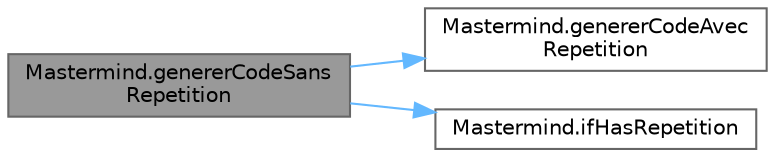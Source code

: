 digraph "Mastermind.genererCodeSansRepetition"
{
 // LATEX_PDF_SIZE
  bgcolor="transparent";
  edge [fontname=Helvetica,fontsize=10,labelfontname=Helvetica,labelfontsize=10];
  node [fontname=Helvetica,fontsize=10,shape=box,height=0.2,width=0.4];
  rankdir="LR";
  Node1 [id="Node000001",label="Mastermind.genererCodeSans\lRepetition",height=0.2,width=0.4,color="gray40", fillcolor="grey60", style="filled", fontcolor="black",tooltip=" "];
  Node1 -> Node2 [id="edge1_Node000001_Node000002",color="steelblue1",style="solid",tooltip=" "];
  Node2 [id="Node000002",label="Mastermind.genererCodeAvec\lRepetition",height=0.2,width=0.4,color="grey40", fillcolor="white", style="filled",URL="$class_mastermind.html#a9e5287de15c8bc63ea52876d89a70741",tooltip=" "];
  Node1 -> Node3 [id="edge2_Node000001_Node000003",color="steelblue1",style="solid",tooltip=" "];
  Node3 [id="Node000003",label="Mastermind.ifHasRepetition",height=0.2,width=0.4,color="grey40", fillcolor="white", style="filled",URL="$class_mastermind.html#a43acd1727c5489f04f10b69e0de1d035",tooltip=" "];
}
